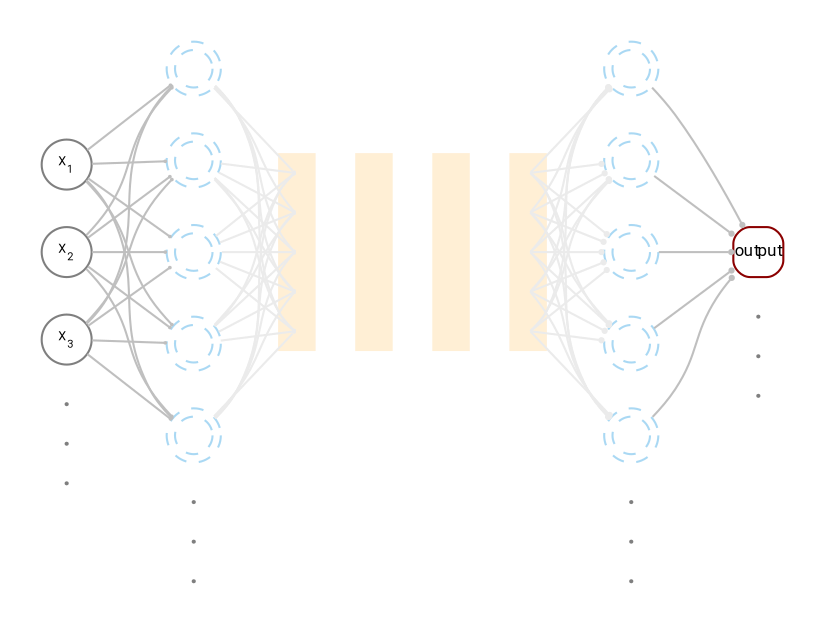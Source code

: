 digraph neural_network {
  bgcolor="transparent"
  compound=true;
  rankdir=LR;
  node [shape=circle color=gray50 fontname="Roboto Condensed"];

  
    subgraph cluster_input {
        color = transparent;
        X1 [label=<X<sub>2</sub>> fixedsize=True fontsize =6 width=.33];
        X2 [label=<X<sub>3</sub>> fixedsize=True fontsize =6 width=.33];
        X3 [label=<X<sub>1</sub>> fixedsize=True fontsize =6 width=.33];
        X4 [label="" fixedsize=True width=.01  shape=circle style=filled ]; 
        X5 [label="" fixedsize=True width=.01  shape=circle style=filled ]; 
        X6 [label="" fixedsize=True width=.01  shape=circle style=filled ];
    }

    X1 -> hidden1, hidden2, hidden3, hidden4,hidden5 [arrowhead="dot" arrowsize=0.1 minlen=1 fontsize=7 color=gray75];
    X2 -> hidden1, hidden2, hidden3, hidden4,hidden5 [arrowhead="dot" arrowsize=0.1 minlen=1 fontsize=7 color=gray75];
    X3 -> hidden1, hidden2, hidden3, hidden4,hidden5 [arrowhead="dot" arrowsize=0.1 minlen=1 fontsize=7 color=gray75];

    subgraph cluster_0 {
        color = transparent;
        hidden1 [label="" fixedsize=True fontsize =10 width=.25 color = "#56B4E980" shape=doublecircle style=dashed penwidth=1];
        hidden2 [label="" fixedsize=True fontsize =10 width=.25 color = "#56B4E980" shape=doublecircle style=dashed penwidth=1];
        hidden3 [label="" fixedsize=True fontsize =10 width=.25 color = "#56B4E980" shape=doublecircle style=dashed penwidth=1];
        hidden4 [label="" fixedsize=True fontsize =10 width=.25 color = "#56B4E980" shape=doublecircle style=dashed penwidth=1];
        hidden5 [label="" fixedsize=True fontsize =10 width=.25 color = "#56B4E980" shape=doublecircle style=dashed penwidth=1];
        hidden6 [label="" fixedsize=True width=.01  shape=circle style=filled ]; 
        hidden7 [label="" fixedsize=True width=.01  shape=circle style=filled ]; 
        hidden8 [label="" fixedsize=True width=.01  shape=circle style=filled ];
    }
  hidden1, hidden2, hidden3, hidden4, hidden5 -> middle1, middle2, middle3, middle4, middle5 [arrowhead="dot" arrowsize=0.1 minlen=1 fontsize=7 color=gray92];

    subgraph cluster_middle1 {
        color = papayawhip;
        style = filled;
        middle1 [label="" fixedsize=True width=.01 color=transparent  shape=circle style=filled] ;
        middle2 [label="" fixedsize=True width=.01 color=transparent  shape=circle style=filled] ;
        middle3 [label="" fixedsize=True width=.01 color=transparent  shape=circle style=filled] ;
        middle4 [label="" fixedsize=True width=.01 color=transparent  shape=circle style=filled] ;
        middle5 [label="" fixedsize=True width=.01 color=transparent  shape=circle style=filled];  
    }
    subgraph cluster_middle2 {
        color = papayawhip;
        style = filled;
        middle6  [label="" fixedsize=True width=.01 color=transparent shape=circle style=filled] ;
        middle7  [label="" fixedsize=True width=.01 color=transparent shape=circle style=filled] ;
        middle8  [label="" fixedsize=True width=.01 color=transparent shape=circle style=filled] ;
        middle9  [label="" fixedsize=True width=.01 color=transparent shape=circle style=filled] ;
        middle10 [label="" fixedsize=True width=.01 color=transparent shape=circle style=filled];  
    }

    // {rank=same; middle1; middel6}
    middle5 -> middle8 [arrowhead="none" color="transparent"];

    subgraph cluster_middle3 {
        color = papayawhip;
        style = filled;
        middle11 [label="" fixedsize=True width=.01  color=transparent shape=circle style=filled] ;
        middle12 [label="" fixedsize=True width=.01  color=transparent shape=circle style=filled] ;
        middle13 [label="" fixedsize=True width=.01  color=transparent shape=circle style=filled] ;
        middle14 [label="" fixedsize=True width=.01  color=transparent shape=circle style=filled] ;
        middle15 [label="" fixedsize=True width=.01  color=transparent shape=circle style=filled];  
    }

    middle8 -> middle13 [arrowhead="none" color="transparent"];

    subgraph cluster_middle4 {
        color = papayawhip;
        style = filled;
        middle16 [label="" fixedsize=True width=.01 color=transparent shape=circle style=filled] ;
        middle17 [label="" fixedsize=True width=.01 color=transparent shape=circle style=filled] ;
        middle18 [label="" fixedsize=True width=.01 color=transparent shape=circle style=filled] ;
        middle19 [label="" fixedsize=True width=.01 color=transparent shape=circle style=filled] ;
        middle20 [label="" fixedsize=True width=.01 color=transparent shape=circle style=filled];  
    }

    middle13 -> middle19 [arrowhead="none" color="transparent"];



    subgraph cluster_2 {
        color = transparent;
        hidden1c [label="" fixedsize=True fontsize =10 width=.25 color = "#56B4E980" shape=doublecircle style=dashed penwidth=1];
        hidden2c [label="" fixedsize=True fontsize =10 width=.25 color = "#56B4E980" shape=doublecircle style=dashed penwidth=1];
        hidden3c [label="" fixedsize=True fontsize =10 width=.25 color = "#56B4E980" shape=doublecircle style=dashed penwidth=1];
        hidden4c [label="" fixedsize=True fontsize =10 width=.25 color = "#56B4E980" shape=doublecircle style=dashed penwidth=1];
        hidden5c [label="" fixedsize=True fontsize =10 width=.25 color = "#56B4E980" shape=doublecircle style=dashed penwidth=1];    
        hidden12 [label="" fixedsize=True width=.01  shape=circle style=filled ]; 
        hidden13 [label="" fixedsize=True width=.01  shape=circle style=filled ]; 
        hidden14 [label="" fixedsize=True width=.01  shape=circle style=filled ];
    }

     middle16, middle17, middle18, middle19, middle20-> hidden1c, hidden2c, hidden3c, hidden4c, hidden5c [arrowhead="dot" arrowsize=0.25 minlen=1 color=gray92];

    

    hidden1c, hidden2c, hidden3c, hidden4c, hidden5c -> output [arrowhead="dot" arrowsize=0.25 minlen=1 color=gray75];

    subgraph cluster_output {
        color = transparent;
        output [label="output" fixedsize=True fontsize =8 width=.33 color="#8B0000" shape=square style=rounded];
        output1 [label="" fixedsize=True width=.01  shape=circle style=filled ];
        output2 [label="" fixedsize=True width=.01  shape=circle style=filled ];
        output3 [label="" fixedsize=True width=.01  shape=circle style=filled ];
    }
    
}